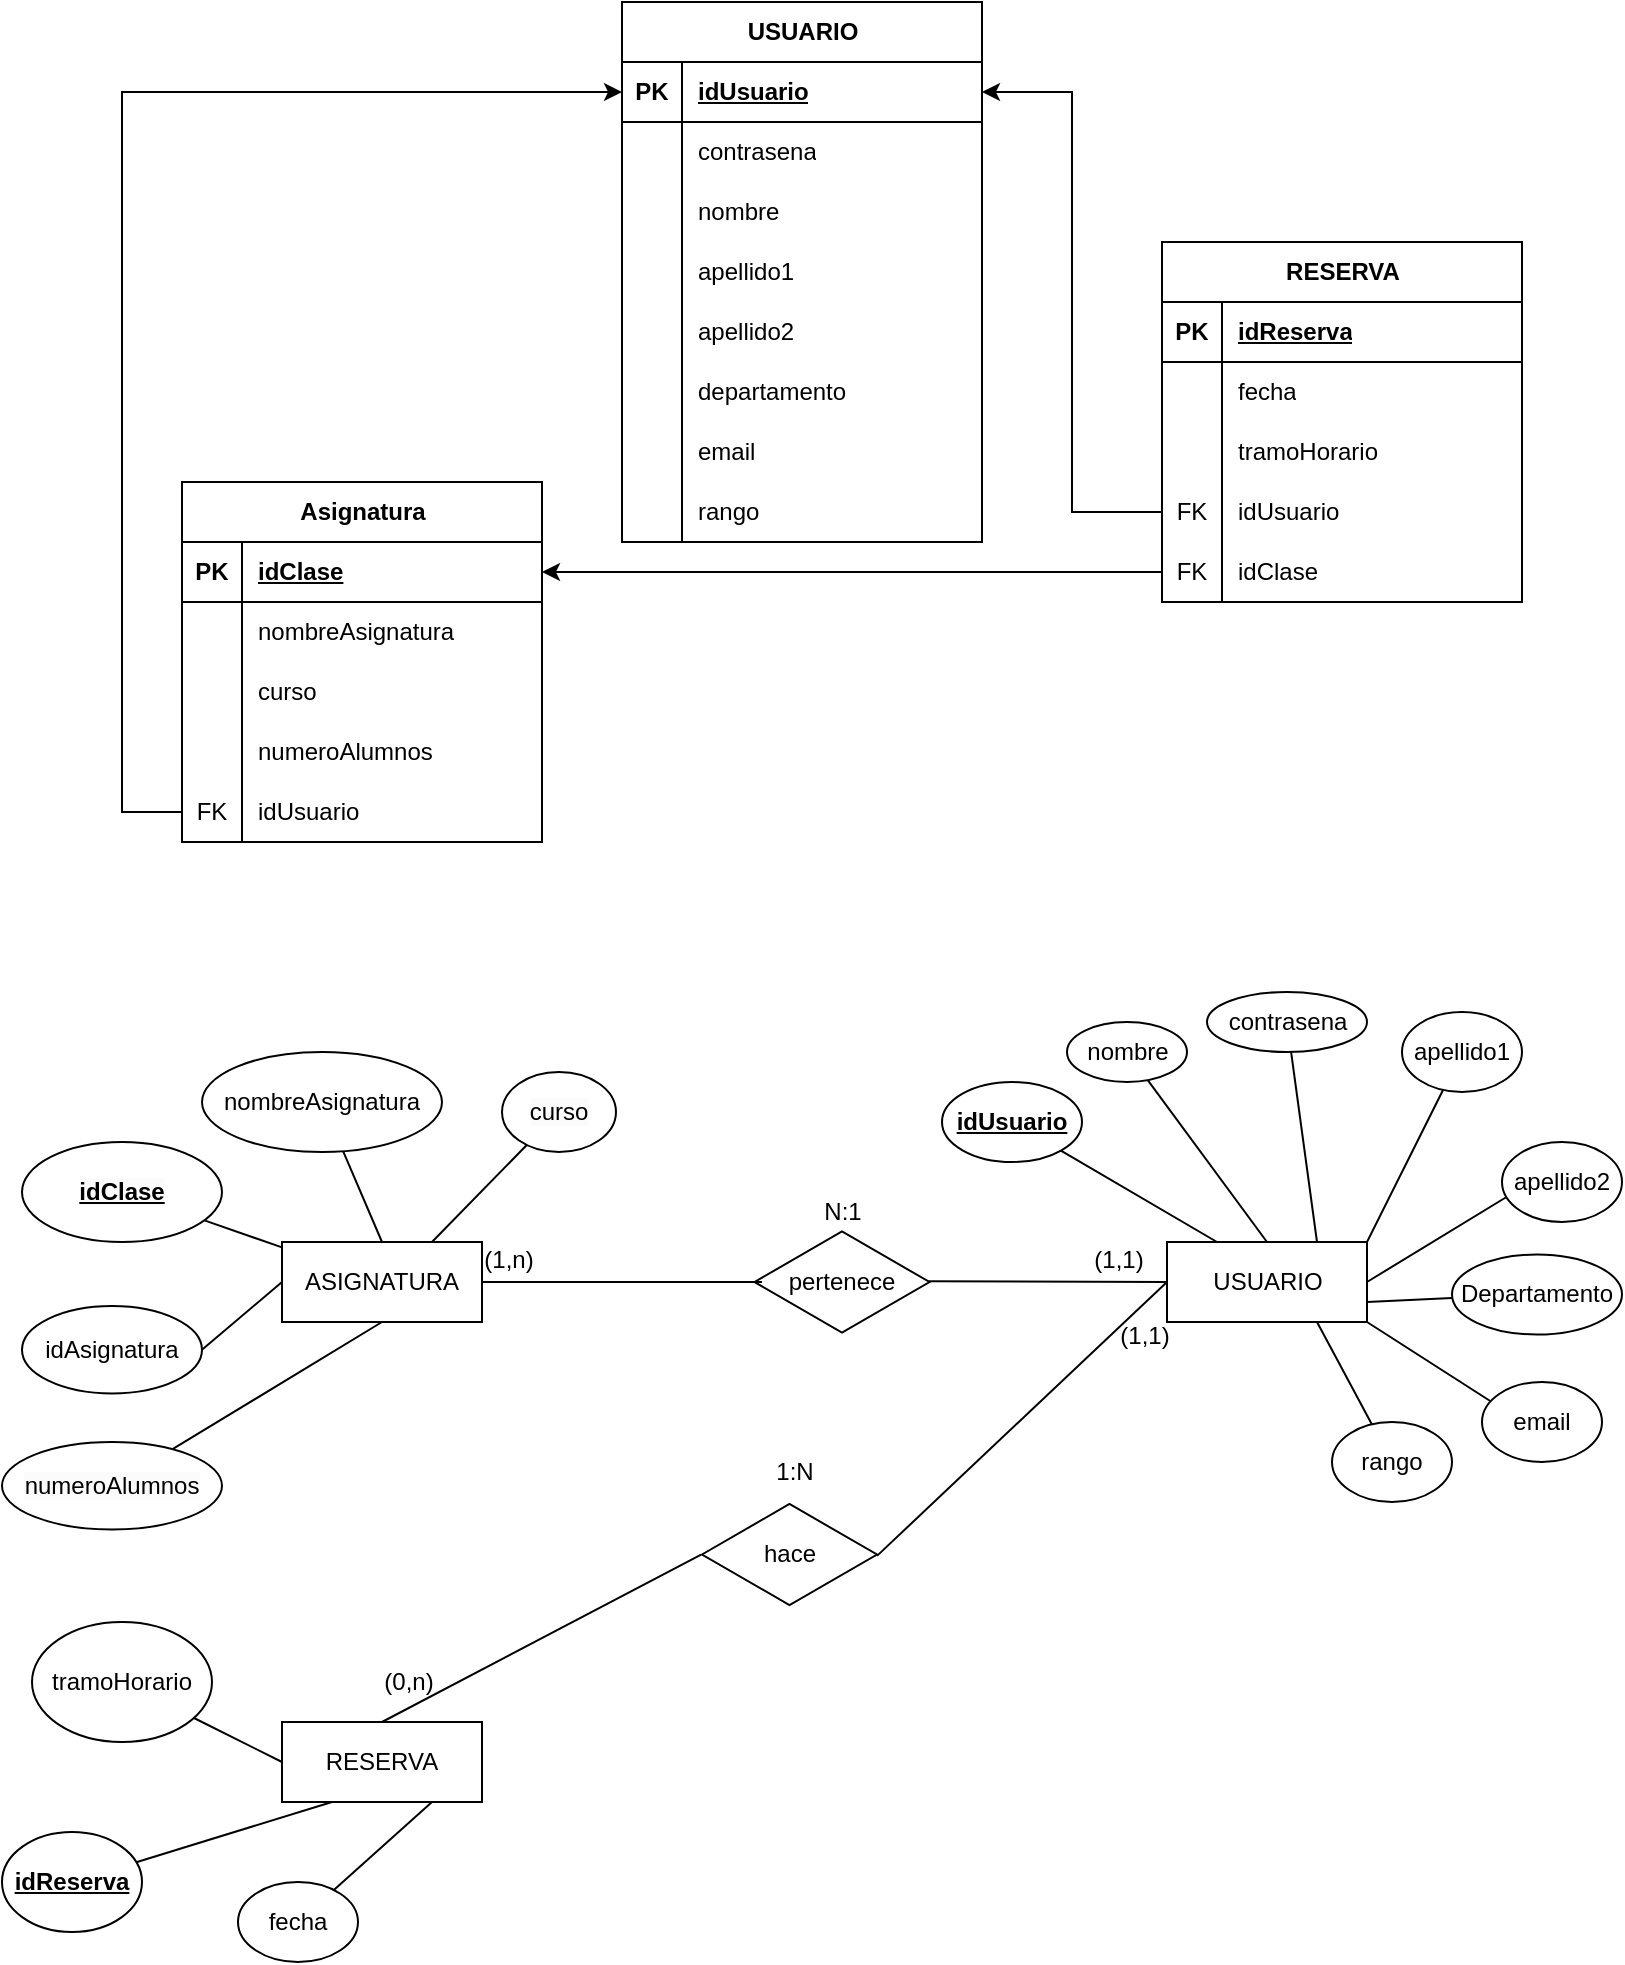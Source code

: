 <mxfile version="26.0.11">
  <diagram id="R2lEEEUBdFMjLlhIrx00" name="Page-1">
    <mxGraphModel dx="989" dy="532" grid="1" gridSize="10" guides="1" tooltips="1" connect="1" arrows="1" fold="1" page="1" pageScale="1" pageWidth="850" pageHeight="1100" math="0" shadow="0" extFonts="Permanent Marker^https://fonts.googleapis.com/css?family=Permanent+Marker">
      <root>
        <mxCell id="0" />
        <mxCell id="1" parent="0" />
        <mxCell id="SM0f7E3UZA-LuhCornrs-236" value="USUARIO" style="shape=table;startSize=30;container=1;collapsible=1;childLayout=tableLayout;fixedRows=1;rowLines=0;fontStyle=1;align=center;resizeLast=1;html=1;" vertex="1" parent="1">
          <mxGeometry x="320" y="70" width="180" height="270" as="geometry" />
        </mxCell>
        <mxCell id="SM0f7E3UZA-LuhCornrs-237" value="" style="shape=tableRow;horizontal=0;startSize=0;swimlaneHead=0;swimlaneBody=0;fillColor=none;collapsible=0;dropTarget=0;points=[[0,0.5],[1,0.5]];portConstraint=eastwest;top=0;left=0;right=0;bottom=1;" vertex="1" parent="SM0f7E3UZA-LuhCornrs-236">
          <mxGeometry y="30" width="180" height="30" as="geometry" />
        </mxCell>
        <mxCell id="SM0f7E3UZA-LuhCornrs-238" value="PK" style="shape=partialRectangle;connectable=0;fillColor=none;top=0;left=0;bottom=0;right=0;fontStyle=1;overflow=hidden;whiteSpace=wrap;html=1;" vertex="1" parent="SM0f7E3UZA-LuhCornrs-237">
          <mxGeometry width="30" height="30" as="geometry">
            <mxRectangle width="30" height="30" as="alternateBounds" />
          </mxGeometry>
        </mxCell>
        <mxCell id="SM0f7E3UZA-LuhCornrs-239" value="idUsuario" style="shape=partialRectangle;connectable=0;fillColor=none;top=0;left=0;bottom=0;right=0;align=left;spacingLeft=6;fontStyle=5;overflow=hidden;whiteSpace=wrap;html=1;" vertex="1" parent="SM0f7E3UZA-LuhCornrs-237">
          <mxGeometry x="30" width="150" height="30" as="geometry">
            <mxRectangle width="150" height="30" as="alternateBounds" />
          </mxGeometry>
        </mxCell>
        <mxCell id="SM0f7E3UZA-LuhCornrs-240" value="" style="shape=tableRow;horizontal=0;startSize=0;swimlaneHead=0;swimlaneBody=0;fillColor=none;collapsible=0;dropTarget=0;points=[[0,0.5],[1,0.5]];portConstraint=eastwest;top=0;left=0;right=0;bottom=0;" vertex="1" parent="SM0f7E3UZA-LuhCornrs-236">
          <mxGeometry y="60" width="180" height="30" as="geometry" />
        </mxCell>
        <mxCell id="SM0f7E3UZA-LuhCornrs-241" value="" style="shape=partialRectangle;connectable=0;fillColor=none;top=0;left=0;bottom=0;right=0;editable=1;overflow=hidden;whiteSpace=wrap;html=1;" vertex="1" parent="SM0f7E3UZA-LuhCornrs-240">
          <mxGeometry width="30" height="30" as="geometry">
            <mxRectangle width="30" height="30" as="alternateBounds" />
          </mxGeometry>
        </mxCell>
        <mxCell id="SM0f7E3UZA-LuhCornrs-242" value="contrasena" style="shape=partialRectangle;connectable=0;fillColor=none;top=0;left=0;bottom=0;right=0;align=left;spacingLeft=6;overflow=hidden;whiteSpace=wrap;html=1;" vertex="1" parent="SM0f7E3UZA-LuhCornrs-240">
          <mxGeometry x="30" width="150" height="30" as="geometry">
            <mxRectangle width="150" height="30" as="alternateBounds" />
          </mxGeometry>
        </mxCell>
        <mxCell id="SM0f7E3UZA-LuhCornrs-243" value="" style="shape=tableRow;horizontal=0;startSize=0;swimlaneHead=0;swimlaneBody=0;fillColor=none;collapsible=0;dropTarget=0;points=[[0,0.5],[1,0.5]];portConstraint=eastwest;top=0;left=0;right=0;bottom=0;" vertex="1" parent="SM0f7E3UZA-LuhCornrs-236">
          <mxGeometry y="90" width="180" height="30" as="geometry" />
        </mxCell>
        <mxCell id="SM0f7E3UZA-LuhCornrs-244" value="" style="shape=partialRectangle;connectable=0;fillColor=none;top=0;left=0;bottom=0;right=0;editable=1;overflow=hidden;whiteSpace=wrap;html=1;" vertex="1" parent="SM0f7E3UZA-LuhCornrs-243">
          <mxGeometry width="30" height="30" as="geometry">
            <mxRectangle width="30" height="30" as="alternateBounds" />
          </mxGeometry>
        </mxCell>
        <mxCell id="SM0f7E3UZA-LuhCornrs-245" value="nombre" style="shape=partialRectangle;connectable=0;fillColor=none;top=0;left=0;bottom=0;right=0;align=left;spacingLeft=6;overflow=hidden;whiteSpace=wrap;html=1;" vertex="1" parent="SM0f7E3UZA-LuhCornrs-243">
          <mxGeometry x="30" width="150" height="30" as="geometry">
            <mxRectangle width="150" height="30" as="alternateBounds" />
          </mxGeometry>
        </mxCell>
        <mxCell id="SM0f7E3UZA-LuhCornrs-246" value="" style="shape=tableRow;horizontal=0;startSize=0;swimlaneHead=0;swimlaneBody=0;fillColor=none;collapsible=0;dropTarget=0;points=[[0,0.5],[1,0.5]];portConstraint=eastwest;top=0;left=0;right=0;bottom=0;" vertex="1" parent="SM0f7E3UZA-LuhCornrs-236">
          <mxGeometry y="120" width="180" height="30" as="geometry" />
        </mxCell>
        <mxCell id="SM0f7E3UZA-LuhCornrs-247" value="" style="shape=partialRectangle;connectable=0;fillColor=none;top=0;left=0;bottom=0;right=0;editable=1;overflow=hidden;whiteSpace=wrap;html=1;" vertex="1" parent="SM0f7E3UZA-LuhCornrs-246">
          <mxGeometry width="30" height="30" as="geometry">
            <mxRectangle width="30" height="30" as="alternateBounds" />
          </mxGeometry>
        </mxCell>
        <mxCell id="SM0f7E3UZA-LuhCornrs-248" value="apellido1" style="shape=partialRectangle;connectable=0;fillColor=none;top=0;left=0;bottom=0;right=0;align=left;spacingLeft=6;overflow=hidden;whiteSpace=wrap;html=1;" vertex="1" parent="SM0f7E3UZA-LuhCornrs-246">
          <mxGeometry x="30" width="150" height="30" as="geometry">
            <mxRectangle width="150" height="30" as="alternateBounds" />
          </mxGeometry>
        </mxCell>
        <mxCell id="SM0f7E3UZA-LuhCornrs-249" value="" style="shape=tableRow;horizontal=0;startSize=0;swimlaneHead=0;swimlaneBody=0;fillColor=none;collapsible=0;dropTarget=0;points=[[0,0.5],[1,0.5]];portConstraint=eastwest;top=0;left=0;right=0;bottom=0;" vertex="1" parent="SM0f7E3UZA-LuhCornrs-236">
          <mxGeometry y="150" width="180" height="30" as="geometry" />
        </mxCell>
        <mxCell id="SM0f7E3UZA-LuhCornrs-250" value="" style="shape=partialRectangle;connectable=0;fillColor=none;top=0;left=0;bottom=0;right=0;editable=1;overflow=hidden;whiteSpace=wrap;html=1;" vertex="1" parent="SM0f7E3UZA-LuhCornrs-249">
          <mxGeometry width="30" height="30" as="geometry">
            <mxRectangle width="30" height="30" as="alternateBounds" />
          </mxGeometry>
        </mxCell>
        <mxCell id="SM0f7E3UZA-LuhCornrs-251" value="apellido2" style="shape=partialRectangle;connectable=0;fillColor=none;top=0;left=0;bottom=0;right=0;align=left;spacingLeft=6;overflow=hidden;whiteSpace=wrap;html=1;" vertex="1" parent="SM0f7E3UZA-LuhCornrs-249">
          <mxGeometry x="30" width="150" height="30" as="geometry">
            <mxRectangle width="150" height="30" as="alternateBounds" />
          </mxGeometry>
        </mxCell>
        <mxCell id="SM0f7E3UZA-LuhCornrs-252" value="" style="shape=tableRow;horizontal=0;startSize=0;swimlaneHead=0;swimlaneBody=0;fillColor=none;collapsible=0;dropTarget=0;points=[[0,0.5],[1,0.5]];portConstraint=eastwest;top=0;left=0;right=0;bottom=0;" vertex="1" parent="SM0f7E3UZA-LuhCornrs-236">
          <mxGeometry y="180" width="180" height="30" as="geometry" />
        </mxCell>
        <mxCell id="SM0f7E3UZA-LuhCornrs-253" value="" style="shape=partialRectangle;connectable=0;fillColor=none;top=0;left=0;bottom=0;right=0;editable=1;overflow=hidden;whiteSpace=wrap;html=1;" vertex="1" parent="SM0f7E3UZA-LuhCornrs-252">
          <mxGeometry width="30" height="30" as="geometry">
            <mxRectangle width="30" height="30" as="alternateBounds" />
          </mxGeometry>
        </mxCell>
        <mxCell id="SM0f7E3UZA-LuhCornrs-254" value="departamento" style="shape=partialRectangle;connectable=0;fillColor=none;top=0;left=0;bottom=0;right=0;align=left;spacingLeft=6;overflow=hidden;whiteSpace=wrap;html=1;" vertex="1" parent="SM0f7E3UZA-LuhCornrs-252">
          <mxGeometry x="30" width="150" height="30" as="geometry">
            <mxRectangle width="150" height="30" as="alternateBounds" />
          </mxGeometry>
        </mxCell>
        <mxCell id="SM0f7E3UZA-LuhCornrs-255" value="" style="shape=tableRow;horizontal=0;startSize=0;swimlaneHead=0;swimlaneBody=0;fillColor=none;collapsible=0;dropTarget=0;points=[[0,0.5],[1,0.5]];portConstraint=eastwest;top=0;left=0;right=0;bottom=0;" vertex="1" parent="SM0f7E3UZA-LuhCornrs-236">
          <mxGeometry y="210" width="180" height="30" as="geometry" />
        </mxCell>
        <mxCell id="SM0f7E3UZA-LuhCornrs-256" value="" style="shape=partialRectangle;connectable=0;fillColor=none;top=0;left=0;bottom=0;right=0;editable=1;overflow=hidden;whiteSpace=wrap;html=1;" vertex="1" parent="SM0f7E3UZA-LuhCornrs-255">
          <mxGeometry width="30" height="30" as="geometry">
            <mxRectangle width="30" height="30" as="alternateBounds" />
          </mxGeometry>
        </mxCell>
        <mxCell id="SM0f7E3UZA-LuhCornrs-257" value="email" style="shape=partialRectangle;connectable=0;fillColor=none;top=0;left=0;bottom=0;right=0;align=left;spacingLeft=6;overflow=hidden;whiteSpace=wrap;html=1;" vertex="1" parent="SM0f7E3UZA-LuhCornrs-255">
          <mxGeometry x="30" width="150" height="30" as="geometry">
            <mxRectangle width="150" height="30" as="alternateBounds" />
          </mxGeometry>
        </mxCell>
        <mxCell id="SM0f7E3UZA-LuhCornrs-258" value="" style="shape=tableRow;horizontal=0;startSize=0;swimlaneHead=0;swimlaneBody=0;fillColor=none;collapsible=0;dropTarget=0;points=[[0,0.5],[1,0.5]];portConstraint=eastwest;top=0;left=0;right=0;bottom=0;" vertex="1" parent="SM0f7E3UZA-LuhCornrs-236">
          <mxGeometry y="240" width="180" height="30" as="geometry" />
        </mxCell>
        <mxCell id="SM0f7E3UZA-LuhCornrs-259" value="" style="shape=partialRectangle;connectable=0;fillColor=none;top=0;left=0;bottom=0;right=0;editable=1;overflow=hidden;whiteSpace=wrap;html=1;" vertex="1" parent="SM0f7E3UZA-LuhCornrs-258">
          <mxGeometry width="30" height="30" as="geometry">
            <mxRectangle width="30" height="30" as="alternateBounds" />
          </mxGeometry>
        </mxCell>
        <mxCell id="SM0f7E3UZA-LuhCornrs-260" value="rango" style="shape=partialRectangle;connectable=0;fillColor=none;top=0;left=0;bottom=0;right=0;align=left;spacingLeft=6;overflow=hidden;whiteSpace=wrap;html=1;" vertex="1" parent="SM0f7E3UZA-LuhCornrs-258">
          <mxGeometry x="30" width="150" height="30" as="geometry">
            <mxRectangle width="150" height="30" as="alternateBounds" />
          </mxGeometry>
        </mxCell>
        <mxCell id="SM0f7E3UZA-LuhCornrs-261" value="Asignatura" style="shape=table;startSize=30;container=1;collapsible=1;childLayout=tableLayout;fixedRows=1;rowLines=0;fontStyle=1;align=center;resizeLast=1;html=1;" vertex="1" parent="1">
          <mxGeometry x="100" y="310" width="180" height="180" as="geometry">
            <mxRectangle x="560" y="220" width="80" height="30" as="alternateBounds" />
          </mxGeometry>
        </mxCell>
        <mxCell id="SM0f7E3UZA-LuhCornrs-262" value="" style="shape=tableRow;horizontal=0;startSize=0;swimlaneHead=0;swimlaneBody=0;fillColor=none;collapsible=0;dropTarget=0;points=[[0,0.5],[1,0.5]];portConstraint=eastwest;top=0;left=0;right=0;bottom=1;" vertex="1" parent="SM0f7E3UZA-LuhCornrs-261">
          <mxGeometry y="30" width="180" height="30" as="geometry" />
        </mxCell>
        <mxCell id="SM0f7E3UZA-LuhCornrs-263" value="PK" style="shape=partialRectangle;connectable=0;fillColor=none;top=0;left=0;bottom=0;right=0;fontStyle=1;overflow=hidden;whiteSpace=wrap;html=1;" vertex="1" parent="SM0f7E3UZA-LuhCornrs-262">
          <mxGeometry width="30" height="30" as="geometry">
            <mxRectangle width="30" height="30" as="alternateBounds" />
          </mxGeometry>
        </mxCell>
        <mxCell id="SM0f7E3UZA-LuhCornrs-264" value="idClase" style="shape=partialRectangle;connectable=0;fillColor=none;top=0;left=0;bottom=0;right=0;align=left;spacingLeft=6;fontStyle=5;overflow=hidden;whiteSpace=wrap;html=1;" vertex="1" parent="SM0f7E3UZA-LuhCornrs-262">
          <mxGeometry x="30" width="150" height="30" as="geometry">
            <mxRectangle width="150" height="30" as="alternateBounds" />
          </mxGeometry>
        </mxCell>
        <mxCell id="SM0f7E3UZA-LuhCornrs-265" value="" style="shape=tableRow;horizontal=0;startSize=0;swimlaneHead=0;swimlaneBody=0;fillColor=none;collapsible=0;dropTarget=0;points=[[0,0.5],[1,0.5]];portConstraint=eastwest;top=0;left=0;right=0;bottom=0;" vertex="1" parent="SM0f7E3UZA-LuhCornrs-261">
          <mxGeometry y="60" width="180" height="30" as="geometry" />
        </mxCell>
        <mxCell id="SM0f7E3UZA-LuhCornrs-266" value="" style="shape=partialRectangle;connectable=0;fillColor=none;top=0;left=0;bottom=0;right=0;editable=1;overflow=hidden;whiteSpace=wrap;html=1;" vertex="1" parent="SM0f7E3UZA-LuhCornrs-265">
          <mxGeometry width="30" height="30" as="geometry">
            <mxRectangle width="30" height="30" as="alternateBounds" />
          </mxGeometry>
        </mxCell>
        <mxCell id="SM0f7E3UZA-LuhCornrs-267" value="nombreAsignatura" style="shape=partialRectangle;connectable=0;fillColor=none;top=0;left=0;bottom=0;right=0;align=left;spacingLeft=6;overflow=hidden;whiteSpace=wrap;html=1;" vertex="1" parent="SM0f7E3UZA-LuhCornrs-265">
          <mxGeometry x="30" width="150" height="30" as="geometry">
            <mxRectangle width="150" height="30" as="alternateBounds" />
          </mxGeometry>
        </mxCell>
        <mxCell id="SM0f7E3UZA-LuhCornrs-268" value="" style="shape=tableRow;horizontal=0;startSize=0;swimlaneHead=0;swimlaneBody=0;fillColor=none;collapsible=0;dropTarget=0;points=[[0,0.5],[1,0.5]];portConstraint=eastwest;top=0;left=0;right=0;bottom=0;" vertex="1" parent="SM0f7E3UZA-LuhCornrs-261">
          <mxGeometry y="90" width="180" height="30" as="geometry" />
        </mxCell>
        <mxCell id="SM0f7E3UZA-LuhCornrs-269" value="" style="shape=partialRectangle;connectable=0;fillColor=none;top=0;left=0;bottom=0;right=0;editable=1;overflow=hidden;whiteSpace=wrap;html=1;" vertex="1" parent="SM0f7E3UZA-LuhCornrs-268">
          <mxGeometry width="30" height="30" as="geometry">
            <mxRectangle width="30" height="30" as="alternateBounds" />
          </mxGeometry>
        </mxCell>
        <mxCell id="SM0f7E3UZA-LuhCornrs-270" value="curso" style="shape=partialRectangle;connectable=0;fillColor=none;top=0;left=0;bottom=0;right=0;align=left;spacingLeft=6;overflow=hidden;whiteSpace=wrap;html=1;" vertex="1" parent="SM0f7E3UZA-LuhCornrs-268">
          <mxGeometry x="30" width="150" height="30" as="geometry">
            <mxRectangle width="150" height="30" as="alternateBounds" />
          </mxGeometry>
        </mxCell>
        <mxCell id="SM0f7E3UZA-LuhCornrs-271" value="" style="shape=tableRow;horizontal=0;startSize=0;swimlaneHead=0;swimlaneBody=0;fillColor=none;collapsible=0;dropTarget=0;points=[[0,0.5],[1,0.5]];portConstraint=eastwest;top=0;left=0;right=0;bottom=0;" vertex="1" parent="SM0f7E3UZA-LuhCornrs-261">
          <mxGeometry y="120" width="180" height="30" as="geometry" />
        </mxCell>
        <mxCell id="SM0f7E3UZA-LuhCornrs-272" value="" style="shape=partialRectangle;connectable=0;fillColor=none;top=0;left=0;bottom=0;right=0;editable=1;overflow=hidden;whiteSpace=wrap;html=1;" vertex="1" parent="SM0f7E3UZA-LuhCornrs-271">
          <mxGeometry width="30" height="30" as="geometry">
            <mxRectangle width="30" height="30" as="alternateBounds" />
          </mxGeometry>
        </mxCell>
        <mxCell id="SM0f7E3UZA-LuhCornrs-273" value="numeroAlumnos" style="shape=partialRectangle;connectable=0;fillColor=none;top=0;left=0;bottom=0;right=0;align=left;spacingLeft=6;overflow=hidden;whiteSpace=wrap;html=1;" vertex="1" parent="SM0f7E3UZA-LuhCornrs-271">
          <mxGeometry x="30" width="150" height="30" as="geometry">
            <mxRectangle width="150" height="30" as="alternateBounds" />
          </mxGeometry>
        </mxCell>
        <mxCell id="SM0f7E3UZA-LuhCornrs-274" value="" style="shape=tableRow;horizontal=0;startSize=0;swimlaneHead=0;swimlaneBody=0;fillColor=none;collapsible=0;dropTarget=0;points=[[0,0.5],[1,0.5]];portConstraint=eastwest;top=0;left=0;right=0;bottom=0;" vertex="1" parent="SM0f7E3UZA-LuhCornrs-261">
          <mxGeometry y="150" width="180" height="30" as="geometry" />
        </mxCell>
        <mxCell id="SM0f7E3UZA-LuhCornrs-275" value="FK" style="shape=partialRectangle;connectable=0;fillColor=none;top=0;left=0;bottom=0;right=0;editable=1;overflow=hidden;whiteSpace=wrap;html=1;" vertex="1" parent="SM0f7E3UZA-LuhCornrs-274">
          <mxGeometry width="30" height="30" as="geometry">
            <mxRectangle width="30" height="30" as="alternateBounds" />
          </mxGeometry>
        </mxCell>
        <mxCell id="SM0f7E3UZA-LuhCornrs-276" value="idUsuario" style="shape=partialRectangle;connectable=0;fillColor=none;top=0;left=0;bottom=0;right=0;align=left;spacingLeft=6;overflow=hidden;whiteSpace=wrap;html=1;" vertex="1" parent="SM0f7E3UZA-LuhCornrs-274">
          <mxGeometry x="30" width="150" height="30" as="geometry">
            <mxRectangle width="150" height="30" as="alternateBounds" />
          </mxGeometry>
        </mxCell>
        <mxCell id="SM0f7E3UZA-LuhCornrs-277" value="RESERVA" style="shape=table;startSize=30;container=1;collapsible=1;childLayout=tableLayout;fixedRows=1;rowLines=0;fontStyle=1;align=center;resizeLast=1;html=1;" vertex="1" parent="1">
          <mxGeometry x="590" y="190" width="180" height="180" as="geometry" />
        </mxCell>
        <mxCell id="SM0f7E3UZA-LuhCornrs-278" value="" style="shape=tableRow;horizontal=0;startSize=0;swimlaneHead=0;swimlaneBody=0;fillColor=none;collapsible=0;dropTarget=0;points=[[0,0.5],[1,0.5]];portConstraint=eastwest;top=0;left=0;right=0;bottom=1;" vertex="1" parent="SM0f7E3UZA-LuhCornrs-277">
          <mxGeometry y="30" width="180" height="30" as="geometry" />
        </mxCell>
        <mxCell id="SM0f7E3UZA-LuhCornrs-279" value="PK" style="shape=partialRectangle;connectable=0;fillColor=none;top=0;left=0;bottom=0;right=0;fontStyle=1;overflow=hidden;whiteSpace=wrap;html=1;" vertex="1" parent="SM0f7E3UZA-LuhCornrs-278">
          <mxGeometry width="30" height="30" as="geometry">
            <mxRectangle width="30" height="30" as="alternateBounds" />
          </mxGeometry>
        </mxCell>
        <mxCell id="SM0f7E3UZA-LuhCornrs-280" value="idReserva" style="shape=partialRectangle;connectable=0;fillColor=none;top=0;left=0;bottom=0;right=0;align=left;spacingLeft=6;fontStyle=5;overflow=hidden;whiteSpace=wrap;html=1;" vertex="1" parent="SM0f7E3UZA-LuhCornrs-278">
          <mxGeometry x="30" width="150" height="30" as="geometry">
            <mxRectangle width="150" height="30" as="alternateBounds" />
          </mxGeometry>
        </mxCell>
        <mxCell id="SM0f7E3UZA-LuhCornrs-281" value="" style="shape=tableRow;horizontal=0;startSize=0;swimlaneHead=0;swimlaneBody=0;fillColor=none;collapsible=0;dropTarget=0;points=[[0,0.5],[1,0.5]];portConstraint=eastwest;top=0;left=0;right=0;bottom=0;" vertex="1" parent="SM0f7E3UZA-LuhCornrs-277">
          <mxGeometry y="60" width="180" height="30" as="geometry" />
        </mxCell>
        <mxCell id="SM0f7E3UZA-LuhCornrs-282" value="" style="shape=partialRectangle;connectable=0;fillColor=none;top=0;left=0;bottom=0;right=0;editable=1;overflow=hidden;whiteSpace=wrap;html=1;" vertex="1" parent="SM0f7E3UZA-LuhCornrs-281">
          <mxGeometry width="30" height="30" as="geometry">
            <mxRectangle width="30" height="30" as="alternateBounds" />
          </mxGeometry>
        </mxCell>
        <mxCell id="SM0f7E3UZA-LuhCornrs-283" value="fecha" style="shape=partialRectangle;connectable=0;fillColor=none;top=0;left=0;bottom=0;right=0;align=left;spacingLeft=6;overflow=hidden;whiteSpace=wrap;html=1;" vertex="1" parent="SM0f7E3UZA-LuhCornrs-281">
          <mxGeometry x="30" width="150" height="30" as="geometry">
            <mxRectangle width="150" height="30" as="alternateBounds" />
          </mxGeometry>
        </mxCell>
        <mxCell id="SM0f7E3UZA-LuhCornrs-284" value="" style="shape=tableRow;horizontal=0;startSize=0;swimlaneHead=0;swimlaneBody=0;fillColor=none;collapsible=0;dropTarget=0;points=[[0,0.5],[1,0.5]];portConstraint=eastwest;top=0;left=0;right=0;bottom=0;" vertex="1" parent="SM0f7E3UZA-LuhCornrs-277">
          <mxGeometry y="90" width="180" height="30" as="geometry" />
        </mxCell>
        <mxCell id="SM0f7E3UZA-LuhCornrs-285" value="" style="shape=partialRectangle;connectable=0;fillColor=none;top=0;left=0;bottom=0;right=0;editable=1;overflow=hidden;whiteSpace=wrap;html=1;" vertex="1" parent="SM0f7E3UZA-LuhCornrs-284">
          <mxGeometry width="30" height="30" as="geometry">
            <mxRectangle width="30" height="30" as="alternateBounds" />
          </mxGeometry>
        </mxCell>
        <mxCell id="SM0f7E3UZA-LuhCornrs-286" value="tramoHorario" style="shape=partialRectangle;connectable=0;fillColor=none;top=0;left=0;bottom=0;right=0;align=left;spacingLeft=6;overflow=hidden;whiteSpace=wrap;html=1;" vertex="1" parent="SM0f7E3UZA-LuhCornrs-284">
          <mxGeometry x="30" width="150" height="30" as="geometry">
            <mxRectangle width="150" height="30" as="alternateBounds" />
          </mxGeometry>
        </mxCell>
        <mxCell id="SM0f7E3UZA-LuhCornrs-287" value="" style="shape=tableRow;horizontal=0;startSize=0;swimlaneHead=0;swimlaneBody=0;fillColor=none;collapsible=0;dropTarget=0;points=[[0,0.5],[1,0.5]];portConstraint=eastwest;top=0;left=0;right=0;bottom=0;" vertex="1" parent="SM0f7E3UZA-LuhCornrs-277">
          <mxGeometry y="120" width="180" height="30" as="geometry" />
        </mxCell>
        <mxCell id="SM0f7E3UZA-LuhCornrs-288" value="FK" style="shape=partialRectangle;connectable=0;fillColor=none;top=0;left=0;bottom=0;right=0;editable=1;overflow=hidden;whiteSpace=wrap;html=1;" vertex="1" parent="SM0f7E3UZA-LuhCornrs-287">
          <mxGeometry width="30" height="30" as="geometry">
            <mxRectangle width="30" height="30" as="alternateBounds" />
          </mxGeometry>
        </mxCell>
        <mxCell id="SM0f7E3UZA-LuhCornrs-289" value="idUsuario" style="shape=partialRectangle;connectable=0;fillColor=none;top=0;left=0;bottom=0;right=0;align=left;spacingLeft=6;overflow=hidden;whiteSpace=wrap;html=1;" vertex="1" parent="SM0f7E3UZA-LuhCornrs-287">
          <mxGeometry x="30" width="150" height="30" as="geometry">
            <mxRectangle width="150" height="30" as="alternateBounds" />
          </mxGeometry>
        </mxCell>
        <mxCell id="SM0f7E3UZA-LuhCornrs-290" value="" style="shape=tableRow;horizontal=0;startSize=0;swimlaneHead=0;swimlaneBody=0;fillColor=none;collapsible=0;dropTarget=0;points=[[0,0.5],[1,0.5]];portConstraint=eastwest;top=0;left=0;right=0;bottom=0;" vertex="1" parent="SM0f7E3UZA-LuhCornrs-277">
          <mxGeometry y="150" width="180" height="30" as="geometry" />
        </mxCell>
        <mxCell id="SM0f7E3UZA-LuhCornrs-291" value="FK" style="shape=partialRectangle;connectable=0;fillColor=none;top=0;left=0;bottom=0;right=0;editable=1;overflow=hidden;whiteSpace=wrap;html=1;" vertex="1" parent="SM0f7E3UZA-LuhCornrs-290">
          <mxGeometry width="30" height="30" as="geometry">
            <mxRectangle width="30" height="30" as="alternateBounds" />
          </mxGeometry>
        </mxCell>
        <mxCell id="SM0f7E3UZA-LuhCornrs-292" value="idClase" style="shape=partialRectangle;connectable=0;fillColor=none;top=0;left=0;bottom=0;right=0;align=left;spacingLeft=6;overflow=hidden;whiteSpace=wrap;html=1;" vertex="1" parent="SM0f7E3UZA-LuhCornrs-290">
          <mxGeometry x="30" width="150" height="30" as="geometry">
            <mxRectangle width="150" height="30" as="alternateBounds" />
          </mxGeometry>
        </mxCell>
        <mxCell id="SM0f7E3UZA-LuhCornrs-293" value="ASIGNATURA" style="whiteSpace=wrap;html=1;align=center;" vertex="1" parent="1">
          <mxGeometry x="150" y="690" width="100" height="40" as="geometry" />
        </mxCell>
        <mxCell id="SM0f7E3UZA-LuhCornrs-294" value="RESERVA" style="whiteSpace=wrap;html=1;align=center;" vertex="1" parent="1">
          <mxGeometry x="150" y="930" width="100" height="40" as="geometry" />
        </mxCell>
        <mxCell id="SM0f7E3UZA-LuhCornrs-295" value="USUARIO" style="whiteSpace=wrap;html=1;align=center;" vertex="1" parent="1">
          <mxGeometry x="592.5" y="690" width="100" height="40" as="geometry" />
        </mxCell>
        <mxCell id="SM0f7E3UZA-LuhCornrs-303" value="pertenece" style="html=1;whiteSpace=wrap;aspect=fixed;shape=isoRectangle;" vertex="1" parent="1">
          <mxGeometry x="386.25" y="683.75" width="87.5" height="52.5" as="geometry" />
        </mxCell>
        <mxCell id="SM0f7E3UZA-LuhCornrs-304" value="hace" style="html=1;whiteSpace=wrap;aspect=fixed;shape=isoRectangle;" vertex="1" parent="1">
          <mxGeometry x="360" y="820" width="87.5" height="52.5" as="geometry" />
        </mxCell>
        <mxCell id="SM0f7E3UZA-LuhCornrs-305" style="rounded=0;orthogonalLoop=1;jettySize=auto;html=1;entryX=0.5;entryY=0;entryDx=0;entryDy=0;exitX=-0.005;exitY=0.501;exitDx=0;exitDy=0;exitPerimeter=0;endArrow=none;startFill=0;" edge="1" parent="1" source="SM0f7E3UZA-LuhCornrs-304" target="SM0f7E3UZA-LuhCornrs-294">
          <mxGeometry relative="1" as="geometry">
            <mxPoint x="623" y="875" as="sourcePoint" />
            <mxPoint x="553" y="955" as="targetPoint" />
          </mxGeometry>
        </mxCell>
        <mxCell id="SM0f7E3UZA-LuhCornrs-306" style="rounded=0;orthogonalLoop=1;jettySize=auto;html=1;entryX=1;entryY=0.513;entryDx=0;entryDy=0;exitX=0;exitY=0.5;exitDx=0;exitDy=0;endArrow=none;startFill=0;entryPerimeter=0;" edge="1" parent="1" source="SM0f7E3UZA-LuhCornrs-295" target="SM0f7E3UZA-LuhCornrs-304">
          <mxGeometry relative="1" as="geometry">
            <mxPoint x="633" y="885" as="sourcePoint" />
            <mxPoint x="563" y="965" as="targetPoint" />
          </mxGeometry>
        </mxCell>
        <mxCell id="SM0f7E3UZA-LuhCornrs-307" style="rounded=0;orthogonalLoop=1;jettySize=auto;html=1;entryX=0.996;entryY=0.494;entryDx=0;entryDy=0;exitX=0;exitY=0.5;exitDx=0;exitDy=0;endArrow=none;startFill=0;entryPerimeter=0;" edge="1" parent="1" source="SM0f7E3UZA-LuhCornrs-295" target="SM0f7E3UZA-LuhCornrs-303">
          <mxGeometry relative="1" as="geometry">
            <mxPoint x="643" y="895" as="sourcePoint" />
            <mxPoint x="573" y="975" as="targetPoint" />
          </mxGeometry>
        </mxCell>
        <mxCell id="SM0f7E3UZA-LuhCornrs-308" style="rounded=0;orthogonalLoop=1;jettySize=auto;html=1;entryX=1;entryY=0.5;entryDx=0;entryDy=0;exitX=0.043;exitY=0.5;exitDx=0;exitDy=0;exitPerimeter=0;endArrow=none;startFill=0;" edge="1" parent="1" source="SM0f7E3UZA-LuhCornrs-303" target="SM0f7E3UZA-LuhCornrs-293">
          <mxGeometry relative="1" as="geometry">
            <mxPoint x="653" y="905" as="sourcePoint" />
            <mxPoint x="583" y="985" as="targetPoint" />
          </mxGeometry>
        </mxCell>
        <mxCell id="SM0f7E3UZA-LuhCornrs-309" value="(1,n)" style="text;html=1;align=center;verticalAlign=middle;resizable=0;points=[];autosize=1;strokeColor=none;fillColor=none;" vertex="1" parent="1">
          <mxGeometry x="238" y="683.75" width="50" height="30" as="geometry" />
        </mxCell>
        <mxCell id="SM0f7E3UZA-LuhCornrs-310" value="(1,1)" style="text;html=1;align=center;verticalAlign=middle;resizable=0;points=[];autosize=1;strokeColor=none;fillColor=none;" vertex="1" parent="1">
          <mxGeometry x="542.5" y="683.75" width="50" height="30" as="geometry" />
        </mxCell>
        <mxCell id="SM0f7E3UZA-LuhCornrs-311" value="(0,n)" style="text;html=1;align=center;verticalAlign=middle;resizable=0;points=[];autosize=1;strokeColor=none;fillColor=none;" vertex="1" parent="1">
          <mxGeometry x="188" y="895" width="50" height="30" as="geometry" />
        </mxCell>
        <mxCell id="SM0f7E3UZA-LuhCornrs-312" value="(1,1)" style="text;html=1;align=center;verticalAlign=middle;resizable=0;points=[];autosize=1;strokeColor=none;fillColor=none;" vertex="1" parent="1">
          <mxGeometry x="556" y="722" width="50" height="30" as="geometry" />
        </mxCell>
        <mxCell id="SM0f7E3UZA-LuhCornrs-314" value="1:N" style="text;html=1;align=center;verticalAlign=middle;resizable=0;points=[];autosize=1;strokeColor=none;fillColor=none;" vertex="1" parent="1">
          <mxGeometry x="386.25" y="790" width="40" height="30" as="geometry" />
        </mxCell>
        <mxCell id="SM0f7E3UZA-LuhCornrs-315" value="idAsignatura" style="ellipse;whiteSpace=wrap;html=1;" vertex="1" parent="1">
          <mxGeometry x="20" y="722" width="90" height="43.75" as="geometry" />
        </mxCell>
        <mxCell id="SM0f7E3UZA-LuhCornrs-316" style="rounded=0;orthogonalLoop=1;jettySize=auto;html=1;entryX=0.5;entryY=0;entryDx=0;entryDy=0;endArrow=none;startFill=0;" edge="1" parent="1" source="SM0f7E3UZA-LuhCornrs-317" target="SM0f7E3UZA-LuhCornrs-293">
          <mxGeometry relative="1" as="geometry" />
        </mxCell>
        <mxCell id="SM0f7E3UZA-LuhCornrs-317" value="&lt;span style=&quot;text-align: left;&quot;&gt;nombreAsignatura&lt;/span&gt;" style="ellipse;whiteSpace=wrap;html=1;" vertex="1" parent="1">
          <mxGeometry x="110" y="595" width="120" height="50" as="geometry" />
        </mxCell>
        <mxCell id="SM0f7E3UZA-LuhCornrs-318" style="rounded=0;orthogonalLoop=1;jettySize=auto;html=1;entryX=0.75;entryY=0;entryDx=0;entryDy=0;endArrow=none;startFill=0;" edge="1" parent="1" source="SM0f7E3UZA-LuhCornrs-319" target="SM0f7E3UZA-LuhCornrs-293">
          <mxGeometry relative="1" as="geometry" />
        </mxCell>
        <mxCell id="SM0f7E3UZA-LuhCornrs-319" value="&lt;span style=&quot;color: rgb(0, 0, 0); font-family: Helvetica; font-size: 12px; font-style: normal; font-variant-ligatures: normal; font-variant-caps: normal; font-weight: 400; letter-spacing: normal; orphans: 2; text-align: left; text-indent: 0px; text-transform: none; widows: 2; word-spacing: 0px; -webkit-text-stroke-width: 0px; white-space: normal; background-color: rgb(251, 251, 251); text-decoration-thickness: initial; text-decoration-style: initial; text-decoration-color: initial; float: none; display: inline !important;&quot;&gt;curso&lt;/span&gt;" style="ellipse;whiteSpace=wrap;html=1;" vertex="1" parent="1">
          <mxGeometry x="260" y="605" width="57" height="40" as="geometry" />
        </mxCell>
        <mxCell id="SM0f7E3UZA-LuhCornrs-320" style="rounded=0;orthogonalLoop=1;jettySize=auto;html=1;entryX=0.5;entryY=1;entryDx=0;entryDy=0;endArrow=none;startFill=0;" edge="1" parent="1" source="SM0f7E3UZA-LuhCornrs-321" target="SM0f7E3UZA-LuhCornrs-293">
          <mxGeometry relative="1" as="geometry" />
        </mxCell>
        <mxCell id="SM0f7E3UZA-LuhCornrs-321" value="&lt;span style=&quot;color: rgb(0, 0, 0); font-family: Helvetica; font-size: 12px; font-style: normal; font-variant-ligatures: normal; font-variant-caps: normal; font-weight: 400; letter-spacing: normal; orphans: 2; text-align: left; text-indent: 0px; text-transform: none; widows: 2; word-spacing: 0px; -webkit-text-stroke-width: 0px; white-space: normal; background-color: rgb(251, 251, 251); text-decoration-thickness: initial; text-decoration-style: initial; text-decoration-color: initial; float: none; display: inline !important;&quot;&gt;numeroAlumnos&lt;/span&gt;" style="ellipse;whiteSpace=wrap;html=1;" vertex="1" parent="1">
          <mxGeometry x="10" y="790" width="110" height="43.75" as="geometry" />
        </mxCell>
        <mxCell id="SM0f7E3UZA-LuhCornrs-322" style="rounded=0;orthogonalLoop=1;jettySize=auto;html=1;endArrow=none;startFill=0;" edge="1" parent="1" source="SM0f7E3UZA-LuhCornrs-323" target="SM0f7E3UZA-LuhCornrs-293">
          <mxGeometry relative="1" as="geometry" />
        </mxCell>
        <mxCell id="SM0f7E3UZA-LuhCornrs-323" value="&lt;span style=&quot;color: rgb(0, 0, 0); font-family: Helvetica; font-size: 12px; font-style: normal; font-variant-ligatures: normal; font-variant-caps: normal; font-weight: 700; letter-spacing: normal; orphans: 2; text-align: left; text-indent: 0px; text-transform: none; widows: 2; word-spacing: 0px; -webkit-text-stroke-width: 0px; white-space: normal; background-color: rgb(251, 251, 251); text-decoration: underline; float: none; display: inline !important;&quot;&gt;idClase&lt;/span&gt;" style="ellipse;whiteSpace=wrap;html=1;" vertex="1" parent="1">
          <mxGeometry x="20" y="640" width="100" height="50" as="geometry" />
        </mxCell>
        <mxCell id="SM0f7E3UZA-LuhCornrs-324" style="rounded=0;orthogonalLoop=1;jettySize=auto;html=1;entryX=0.25;entryY=1;entryDx=0;entryDy=0;endArrow=none;startFill=0;" edge="1" parent="1" source="SM0f7E3UZA-LuhCornrs-325" target="SM0f7E3UZA-LuhCornrs-294">
          <mxGeometry relative="1" as="geometry" />
        </mxCell>
        <mxCell id="SM0f7E3UZA-LuhCornrs-325" value="&lt;b&gt;&lt;u&gt;idReserva&lt;/u&gt;&lt;/b&gt;" style="ellipse;whiteSpace=wrap;html=1;" vertex="1" parent="1">
          <mxGeometry x="10" y="985" width="70" height="50" as="geometry" />
        </mxCell>
        <mxCell id="SM0f7E3UZA-LuhCornrs-326" style="rounded=0;orthogonalLoop=1;jettySize=auto;html=1;entryX=0.75;entryY=1;entryDx=0;entryDy=0;endArrow=none;startFill=0;" edge="1" parent="1" source="SM0f7E3UZA-LuhCornrs-327" target="SM0f7E3UZA-LuhCornrs-294">
          <mxGeometry relative="1" as="geometry" />
        </mxCell>
        <mxCell id="SM0f7E3UZA-LuhCornrs-327" value="fecha" style="ellipse;whiteSpace=wrap;html=1;" vertex="1" parent="1">
          <mxGeometry x="128" y="1010" width="60" height="40" as="geometry" />
        </mxCell>
        <mxCell id="SM0f7E3UZA-LuhCornrs-328" style="rounded=0;orthogonalLoop=1;jettySize=auto;html=1;entryX=0;entryY=0.5;entryDx=0;entryDy=0;endArrow=none;startFill=0;" edge="1" parent="1" source="SM0f7E3UZA-LuhCornrs-329" target="SM0f7E3UZA-LuhCornrs-294">
          <mxGeometry relative="1" as="geometry" />
        </mxCell>
        <mxCell id="SM0f7E3UZA-LuhCornrs-329" value="tramoHorario" style="ellipse;whiteSpace=wrap;html=1;" vertex="1" parent="1">
          <mxGeometry x="25" y="880" width="90" height="60" as="geometry" />
        </mxCell>
        <mxCell id="SM0f7E3UZA-LuhCornrs-330" style="rounded=0;orthogonalLoop=1;jettySize=auto;html=1;entryX=0.25;entryY=0;entryDx=0;entryDy=0;endArrow=none;startFill=0;" edge="1" parent="1" source="SM0f7E3UZA-LuhCornrs-331" target="SM0f7E3UZA-LuhCornrs-295">
          <mxGeometry relative="1" as="geometry" />
        </mxCell>
        <mxCell id="SM0f7E3UZA-LuhCornrs-331" value="&lt;u&gt;&lt;b&gt;idUsuario&lt;/b&gt;&lt;/u&gt;" style="ellipse;whiteSpace=wrap;html=1;" vertex="1" parent="1">
          <mxGeometry x="480" y="610" width="70" height="40" as="geometry" />
        </mxCell>
        <mxCell id="SM0f7E3UZA-LuhCornrs-332" style="rounded=0;orthogonalLoop=1;jettySize=auto;html=1;entryX=0.75;entryY=0;entryDx=0;entryDy=0;endArrow=none;startFill=0;" edge="1" parent="1" source="SM0f7E3UZA-LuhCornrs-333" target="SM0f7E3UZA-LuhCornrs-295">
          <mxGeometry relative="1" as="geometry" />
        </mxCell>
        <mxCell id="SM0f7E3UZA-LuhCornrs-333" value="contrasena" style="ellipse;whiteSpace=wrap;html=1;" vertex="1" parent="1">
          <mxGeometry x="612.5" y="565" width="80" height="30" as="geometry" />
        </mxCell>
        <mxCell id="SM0f7E3UZA-LuhCornrs-334" style="rounded=0;orthogonalLoop=1;jettySize=auto;html=1;entryX=1;entryY=0;entryDx=0;entryDy=0;endArrow=none;startFill=0;" edge="1" parent="1" source="SM0f7E3UZA-LuhCornrs-335" target="SM0f7E3UZA-LuhCornrs-295">
          <mxGeometry relative="1" as="geometry" />
        </mxCell>
        <mxCell id="SM0f7E3UZA-LuhCornrs-335" value="apellido1" style="ellipse;whiteSpace=wrap;html=1;" vertex="1" parent="1">
          <mxGeometry x="710" y="575" width="60" height="40" as="geometry" />
        </mxCell>
        <mxCell id="SM0f7E3UZA-LuhCornrs-336" style="rounded=0;orthogonalLoop=1;jettySize=auto;html=1;entryX=0.5;entryY=0;entryDx=0;entryDy=0;endArrow=none;startFill=0;" edge="1" parent="1" source="SM0f7E3UZA-LuhCornrs-337" target="SM0f7E3UZA-LuhCornrs-295">
          <mxGeometry relative="1" as="geometry" />
        </mxCell>
        <mxCell id="SM0f7E3UZA-LuhCornrs-337" value="nombre" style="ellipse;whiteSpace=wrap;html=1;" vertex="1" parent="1">
          <mxGeometry x="542.5" y="580" width="60" height="30" as="geometry" />
        </mxCell>
        <mxCell id="SM0f7E3UZA-LuhCornrs-338" style="rounded=0;orthogonalLoop=1;jettySize=auto;html=1;exitX=1;exitY=0.5;exitDx=0;exitDy=0;entryX=0;entryY=0.5;entryDx=0;entryDy=0;endArrow=none;startFill=0;" edge="1" parent="1" source="SM0f7E3UZA-LuhCornrs-315" target="SM0f7E3UZA-LuhCornrs-293">
          <mxGeometry relative="1" as="geometry">
            <mxPoint x="121" y="689" as="sourcePoint" />
            <mxPoint x="160" y="703" as="targetPoint" />
          </mxGeometry>
        </mxCell>
        <mxCell id="SM0f7E3UZA-LuhCornrs-339" style="rounded=0;orthogonalLoop=1;jettySize=auto;html=1;entryX=1;entryY=0.5;entryDx=0;entryDy=0;endArrow=none;startFill=0;" edge="1" parent="1" target="SM0f7E3UZA-LuhCornrs-295">
          <mxGeometry relative="1" as="geometry">
            <mxPoint x="768" y="664" as="sourcePoint" />
          </mxGeometry>
        </mxCell>
        <mxCell id="SM0f7E3UZA-LuhCornrs-340" style="rounded=0;orthogonalLoop=1;jettySize=auto;html=1;entryX=1;entryY=0.75;entryDx=0;entryDy=0;endArrow=none;startFill=0;" edge="1" parent="1" target="SM0f7E3UZA-LuhCornrs-295">
          <mxGeometry relative="1" as="geometry">
            <mxPoint x="735" y="718" as="sourcePoint" />
          </mxGeometry>
        </mxCell>
        <mxCell id="SM0f7E3UZA-LuhCornrs-341" style="rounded=0;orthogonalLoop=1;jettySize=auto;html=1;entryX=1;entryY=1;entryDx=0;entryDy=0;endArrow=none;startFill=0;" edge="1" parent="1" target="SM0f7E3UZA-LuhCornrs-295">
          <mxGeometry relative="1" as="geometry">
            <mxPoint x="758" y="772" as="sourcePoint" />
          </mxGeometry>
        </mxCell>
        <mxCell id="SM0f7E3UZA-LuhCornrs-342" style="rounded=0;orthogonalLoop=1;jettySize=auto;html=1;entryX=0.75;entryY=1;entryDx=0;entryDy=0;endArrow=none;startFill=0;" edge="1" parent="1" source="SM0f7E3UZA-LuhCornrs-343" target="SM0f7E3UZA-LuhCornrs-295">
          <mxGeometry relative="1" as="geometry" />
        </mxCell>
        <mxCell id="SM0f7E3UZA-LuhCornrs-343" value="rango" style="ellipse;whiteSpace=wrap;html=1;" vertex="1" parent="1">
          <mxGeometry x="675" y="780" width="60" height="40" as="geometry" />
        </mxCell>
        <mxCell id="SM0f7E3UZA-LuhCornrs-344" style="edgeStyle=orthogonalEdgeStyle;rounded=0;orthogonalLoop=1;jettySize=auto;html=1;entryX=0;entryY=0.5;entryDx=0;entryDy=0;" edge="1" parent="1" source="SM0f7E3UZA-LuhCornrs-274" target="SM0f7E3UZA-LuhCornrs-237">
          <mxGeometry relative="1" as="geometry">
            <Array as="points">
              <mxPoint x="70" y="475" />
              <mxPoint x="70" y="115" />
            </Array>
          </mxGeometry>
        </mxCell>
        <mxCell id="SM0f7E3UZA-LuhCornrs-345" style="edgeStyle=orthogonalEdgeStyle;rounded=0;orthogonalLoop=1;jettySize=auto;html=1;entryX=1;entryY=0.5;entryDx=0;entryDy=0;" edge="1" parent="1" source="SM0f7E3UZA-LuhCornrs-287" target="SM0f7E3UZA-LuhCornrs-237">
          <mxGeometry relative="1" as="geometry" />
        </mxCell>
        <mxCell id="SM0f7E3UZA-LuhCornrs-346" style="edgeStyle=orthogonalEdgeStyle;rounded=0;orthogonalLoop=1;jettySize=auto;html=1;entryX=1;entryY=0.5;entryDx=0;entryDy=0;" edge="1" parent="1" source="SM0f7E3UZA-LuhCornrs-290" target="SM0f7E3UZA-LuhCornrs-262">
          <mxGeometry relative="1" as="geometry" />
        </mxCell>
        <mxCell id="SM0f7E3UZA-LuhCornrs-347" value="apellido2" style="ellipse;whiteSpace=wrap;html=1;" vertex="1" parent="1">
          <mxGeometry x="760" y="640" width="60" height="40" as="geometry" />
        </mxCell>
        <mxCell id="SM0f7E3UZA-LuhCornrs-348" value="Departamento" style="ellipse;whiteSpace=wrap;html=1;" vertex="1" parent="1">
          <mxGeometry x="735" y="696.25" width="85" height="40" as="geometry" />
        </mxCell>
        <mxCell id="SM0f7E3UZA-LuhCornrs-349" value="email" style="ellipse;whiteSpace=wrap;html=1;" vertex="1" parent="1">
          <mxGeometry x="750" y="760" width="60" height="40" as="geometry" />
        </mxCell>
        <mxCell id="SM0f7E3UZA-LuhCornrs-351" value="N:1" style="text;html=1;align=center;verticalAlign=middle;resizable=0;points=[];autosize=1;strokeColor=none;fillColor=none;" vertex="1" parent="1">
          <mxGeometry x="410" y="660" width="40" height="30" as="geometry" />
        </mxCell>
      </root>
    </mxGraphModel>
  </diagram>
</mxfile>
